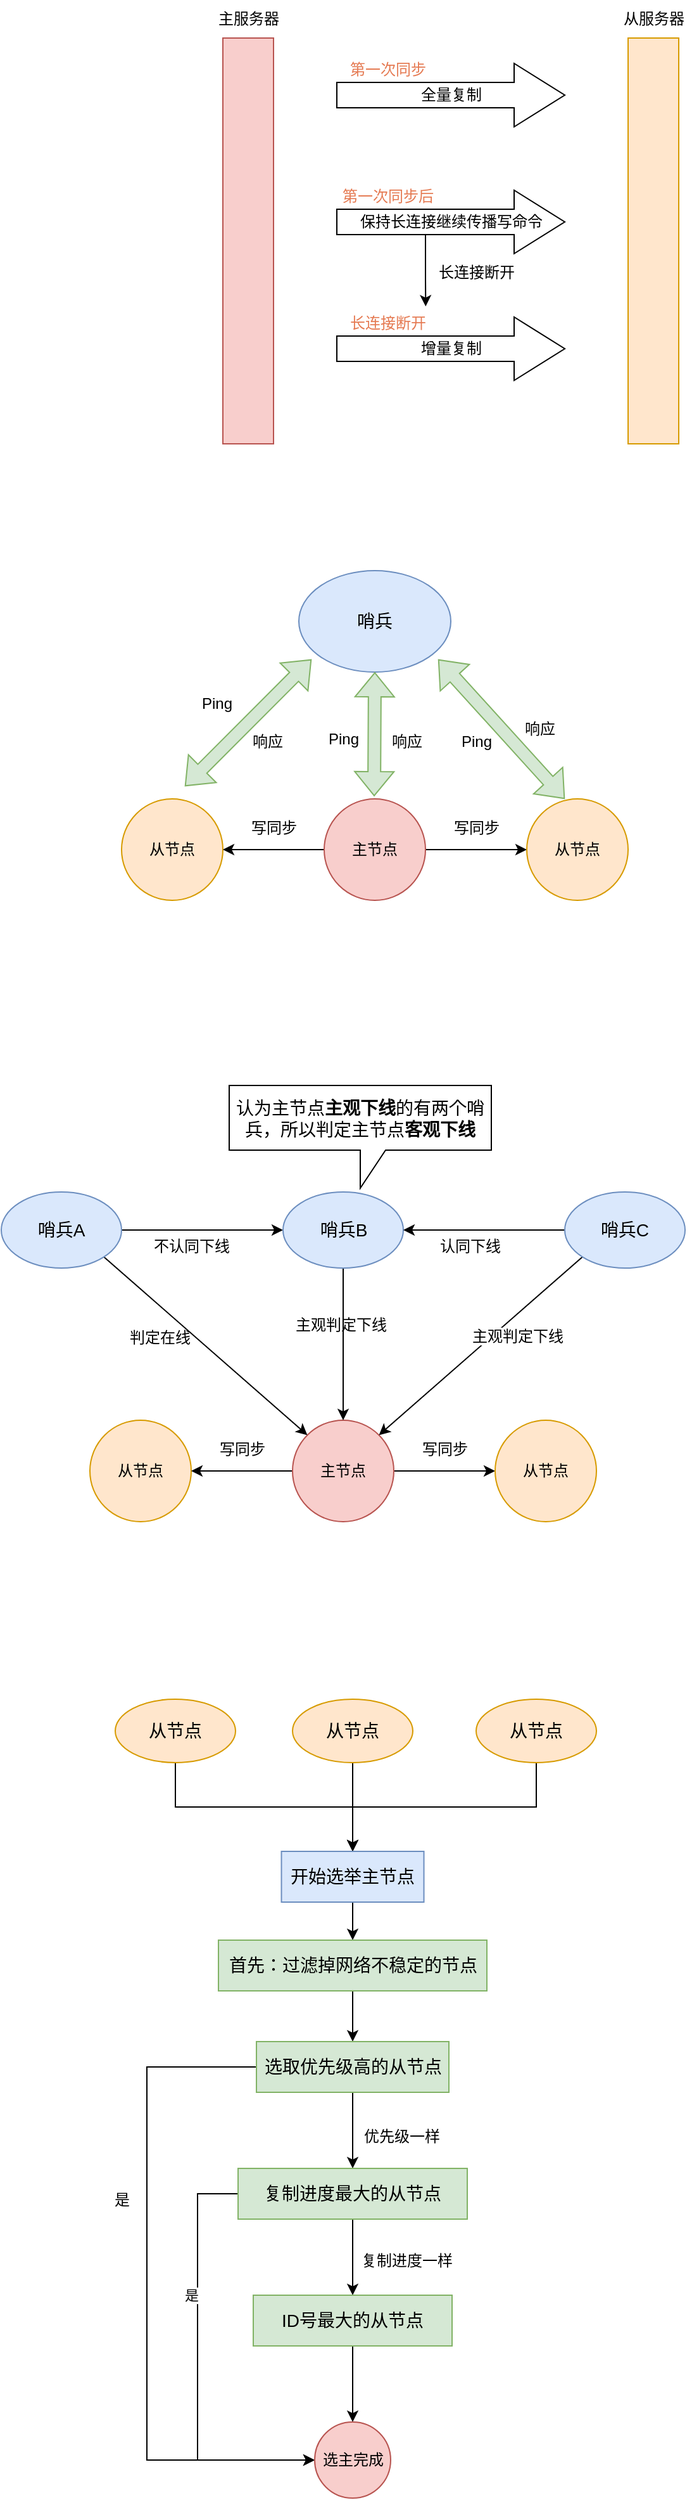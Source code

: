 <mxfile version="22.1.4" type="github">
  <diagram name="第 1 页" id="M0oQc9svi-WAukvlGGDK">
    <mxGraphModel dx="1635" dy="1141" grid="0" gridSize="10" guides="1" tooltips="1" connect="1" arrows="1" fold="1" page="0" pageScale="1" pageWidth="827" pageHeight="1169" math="0" shadow="0">
      <root>
        <mxCell id="0" />
        <mxCell id="1" parent="0" />
        <mxCell id="-ktmtNGJrPZWpCqtkS_9-4" value="" style="rounded=0;whiteSpace=wrap;html=1;fillColor=#f8cecc;strokeColor=#b85450;" parent="1" vertex="1">
          <mxGeometry x="80" y="-80" width="40" height="320" as="geometry" />
        </mxCell>
        <mxCell id="-ktmtNGJrPZWpCqtkS_9-5" value="全量复制" style="html=1;shadow=0;dashed=0;align=center;verticalAlign=middle;shape=mxgraph.arrows2.arrow;dy=0.6;dx=40;notch=0;" parent="1" vertex="1">
          <mxGeometry x="170" y="-60" width="180" height="50" as="geometry" />
        </mxCell>
        <mxCell id="-ktmtNGJrPZWpCqtkS_9-6" value="保持长连接继续传播写命令" style="html=1;shadow=0;dashed=0;align=center;verticalAlign=middle;shape=mxgraph.arrows2.arrow;dy=0.6;dx=40;notch=0;" parent="1" vertex="1">
          <mxGeometry x="170" y="40" width="180" height="50" as="geometry" />
        </mxCell>
        <mxCell id="-ktmtNGJrPZWpCqtkS_9-7" value="增量复制" style="html=1;shadow=0;dashed=0;align=center;verticalAlign=middle;shape=mxgraph.arrows2.arrow;dy=0.6;dx=40;notch=0;" parent="1" vertex="1">
          <mxGeometry x="170" y="140" width="180" height="50" as="geometry" />
        </mxCell>
        <mxCell id="-ktmtNGJrPZWpCqtkS_9-9" value="" style="rounded=0;whiteSpace=wrap;html=1;fillColor=#ffe6cc;strokeColor=#d79b00;" parent="1" vertex="1">
          <mxGeometry x="400" y="-80" width="40" height="320" as="geometry" />
        </mxCell>
        <mxCell id="-ktmtNGJrPZWpCqtkS_9-10" value="&lt;font color=&quot;#e57a52&quot;&gt;第一次同步&lt;/font&gt;" style="text;html=1;align=center;verticalAlign=middle;resizable=0;points=[];autosize=1;strokeColor=none;fillColor=none;" parent="1" vertex="1">
          <mxGeometry x="170" y="-70" width="80" height="30" as="geometry" />
        </mxCell>
        <mxCell id="-ktmtNGJrPZWpCqtkS_9-11" value="&lt;font color=&quot;#e57a52&quot;&gt;第一次同步后&lt;/font&gt;" style="text;html=1;align=center;verticalAlign=middle;resizable=0;points=[];autosize=1;strokeColor=none;fillColor=none;" parent="1" vertex="1">
          <mxGeometry x="160" y="30" width="100" height="30" as="geometry" />
        </mxCell>
        <mxCell id="-ktmtNGJrPZWpCqtkS_9-12" value="&lt;font color=&quot;#e57a52&quot;&gt;长连接断开&lt;/font&gt;" style="text;html=1;align=center;verticalAlign=middle;resizable=0;points=[];autosize=1;strokeColor=none;fillColor=none;" parent="1" vertex="1">
          <mxGeometry x="170" y="130" width="80" height="30" as="geometry" />
        </mxCell>
        <mxCell id="-ktmtNGJrPZWpCqtkS_9-13" value="主服务器" style="text;html=1;align=center;verticalAlign=middle;resizable=0;points=[];autosize=1;strokeColor=none;fillColor=none;" parent="1" vertex="1">
          <mxGeometry x="65" y="-110" width="70" height="30" as="geometry" />
        </mxCell>
        <mxCell id="-ktmtNGJrPZWpCqtkS_9-14" value="从服务器" style="text;html=1;align=center;verticalAlign=middle;resizable=0;points=[];autosize=1;strokeColor=none;fillColor=none;" parent="1" vertex="1">
          <mxGeometry x="385" y="-110" width="70" height="30" as="geometry" />
        </mxCell>
        <mxCell id="-ktmtNGJrPZWpCqtkS_9-15" style="edgeStyle=orthogonalEdgeStyle;rounded=0;orthogonalLoop=1;jettySize=auto;html=1;exitX=0;exitY=0;exitDx=70;exitDy=35;exitPerimeter=0;entryX=0.877;entryY=0.056;entryDx=0;entryDy=0;entryPerimeter=0;" parent="1" source="-ktmtNGJrPZWpCqtkS_9-6" target="-ktmtNGJrPZWpCqtkS_9-12" edge="1">
          <mxGeometry relative="1" as="geometry" />
        </mxCell>
        <mxCell id="-ktmtNGJrPZWpCqtkS_9-16" value="长连接断开" style="text;html=1;align=center;verticalAlign=middle;resizable=0;points=[];autosize=1;strokeColor=none;fillColor=none;" parent="1" vertex="1">
          <mxGeometry x="240" y="90" width="80" height="30" as="geometry" />
        </mxCell>
        <mxCell id="ijzWPlS6REOOT8l7aKSs-1" value="从节点" style="ellipse;whiteSpace=wrap;html=1;aspect=fixed;fillColor=#ffe6cc;strokeColor=#d79b00;" vertex="1" parent="1">
          <mxGeometry y="520" width="80" height="80" as="geometry" />
        </mxCell>
        <mxCell id="ijzWPlS6REOOT8l7aKSs-5" style="edgeStyle=orthogonalEdgeStyle;rounded=0;orthogonalLoop=1;jettySize=auto;html=1;exitX=0;exitY=0.5;exitDx=0;exitDy=0;entryX=1;entryY=0.5;entryDx=0;entryDy=0;" edge="1" parent="1" source="ijzWPlS6REOOT8l7aKSs-2" target="ijzWPlS6REOOT8l7aKSs-1">
          <mxGeometry relative="1" as="geometry" />
        </mxCell>
        <mxCell id="ijzWPlS6REOOT8l7aKSs-6" style="edgeStyle=orthogonalEdgeStyle;rounded=0;orthogonalLoop=1;jettySize=auto;html=1;exitX=1;exitY=0.5;exitDx=0;exitDy=0;" edge="1" parent="1" source="ijzWPlS6REOOT8l7aKSs-2" target="ijzWPlS6REOOT8l7aKSs-3">
          <mxGeometry relative="1" as="geometry" />
        </mxCell>
        <mxCell id="ijzWPlS6REOOT8l7aKSs-2" value="主节点" style="ellipse;whiteSpace=wrap;html=1;aspect=fixed;fillColor=#f8cecc;strokeColor=#b85450;" vertex="1" parent="1">
          <mxGeometry x="160" y="520" width="80" height="80" as="geometry" />
        </mxCell>
        <mxCell id="ijzWPlS6REOOT8l7aKSs-3" value="从节点" style="ellipse;whiteSpace=wrap;html=1;aspect=fixed;fillColor=#ffe6cc;strokeColor=#d79b00;" vertex="1" parent="1">
          <mxGeometry x="320" y="520" width="80" height="80" as="geometry" />
        </mxCell>
        <mxCell id="ijzWPlS6REOOT8l7aKSs-4" value="&lt;font style=&quot;font-size: 14px;&quot;&gt;哨兵&lt;/font&gt;" style="ellipse;whiteSpace=wrap;html=1;fillColor=#dae8fc;strokeColor=#6c8ebf;" vertex="1" parent="1">
          <mxGeometry x="140" y="340" width="120" height="80" as="geometry" />
        </mxCell>
        <mxCell id="ijzWPlS6REOOT8l7aKSs-7" value="写同步" style="text;html=1;align=center;verticalAlign=middle;resizable=0;points=[];autosize=1;strokeColor=none;fillColor=none;" vertex="1" parent="1">
          <mxGeometry x="250" y="528" width="60" height="30" as="geometry" />
        </mxCell>
        <mxCell id="ijzWPlS6REOOT8l7aKSs-8" value="写同步" style="text;html=1;align=center;verticalAlign=middle;resizable=0;points=[];autosize=1;strokeColor=none;fillColor=none;" vertex="1" parent="1">
          <mxGeometry x="90" y="528" width="60" height="30" as="geometry" />
        </mxCell>
        <mxCell id="ijzWPlS6REOOT8l7aKSs-21" value="" style="shape=flexArrow;endArrow=classic;startArrow=classic;html=1;rounded=0;fillColor=#d5e8d4;strokeColor=#82b366;" edge="1" parent="1">
          <mxGeometry width="100" height="100" relative="1" as="geometry">
            <mxPoint x="50" y="510" as="sourcePoint" />
            <mxPoint x="150" y="410" as="targetPoint" />
          </mxGeometry>
        </mxCell>
        <mxCell id="ijzWPlS6REOOT8l7aKSs-22" value="Ping" style="text;html=1;align=center;verticalAlign=middle;resizable=0;points=[];autosize=1;strokeColor=none;fillColor=none;" vertex="1" parent="1">
          <mxGeometry x="50" y="430" width="50" height="30" as="geometry" />
        </mxCell>
        <mxCell id="ijzWPlS6REOOT8l7aKSs-23" value="响应" style="text;html=1;align=center;verticalAlign=middle;resizable=0;points=[];autosize=1;strokeColor=none;fillColor=none;" vertex="1" parent="1">
          <mxGeometry x="90" y="460" width="50" height="30" as="geometry" />
        </mxCell>
        <mxCell id="ijzWPlS6REOOT8l7aKSs-24" value="" style="shape=flexArrow;endArrow=classic;startArrow=classic;html=1;rounded=0;fillColor=#d5e8d4;strokeColor=#82b366;" edge="1" parent="1">
          <mxGeometry width="100" height="100" relative="1" as="geometry">
            <mxPoint x="199.5" y="518" as="sourcePoint" />
            <mxPoint x="200" y="420" as="targetPoint" />
          </mxGeometry>
        </mxCell>
        <mxCell id="ijzWPlS6REOOT8l7aKSs-25" value="Ping" style="text;html=1;align=center;verticalAlign=middle;resizable=0;points=[];autosize=1;strokeColor=none;fillColor=none;" vertex="1" parent="1">
          <mxGeometry x="150" y="458" width="50" height="30" as="geometry" />
        </mxCell>
        <mxCell id="ijzWPlS6REOOT8l7aKSs-26" value="响应" style="text;html=1;align=center;verticalAlign=middle;resizable=0;points=[];autosize=1;strokeColor=none;fillColor=none;" vertex="1" parent="1">
          <mxGeometry x="200" y="460" width="50" height="30" as="geometry" />
        </mxCell>
        <mxCell id="ijzWPlS6REOOT8l7aKSs-28" value="" style="shape=flexArrow;endArrow=classic;startArrow=classic;html=1;rounded=0;entryX=0.917;entryY=0.875;entryDx=0;entryDy=0;entryPerimeter=0;fillColor=#d5e8d4;strokeColor=#82b366;" edge="1" parent="1" target="ijzWPlS6REOOT8l7aKSs-4">
          <mxGeometry width="100" height="100" relative="1" as="geometry">
            <mxPoint x="350" y="520" as="sourcePoint" />
            <mxPoint x="540" y="360" as="targetPoint" />
          </mxGeometry>
        </mxCell>
        <mxCell id="ijzWPlS6REOOT8l7aKSs-29" value="Ping" style="text;html=1;align=center;verticalAlign=middle;resizable=0;points=[];autosize=1;strokeColor=none;fillColor=none;" vertex="1" parent="1">
          <mxGeometry x="255" y="460" width="50" height="30" as="geometry" />
        </mxCell>
        <mxCell id="ijzWPlS6REOOT8l7aKSs-30" value="响应" style="text;html=1;align=center;verticalAlign=middle;resizable=0;points=[];autosize=1;strokeColor=none;fillColor=none;" vertex="1" parent="1">
          <mxGeometry x="305" y="450" width="50" height="30" as="geometry" />
        </mxCell>
        <mxCell id="ijzWPlS6REOOT8l7aKSs-31" value="从节点" style="ellipse;whiteSpace=wrap;html=1;aspect=fixed;fillColor=#ffe6cc;strokeColor=#d79b00;" vertex="1" parent="1">
          <mxGeometry x="-25" y="1010" width="80" height="80" as="geometry" />
        </mxCell>
        <mxCell id="ijzWPlS6REOOT8l7aKSs-32" style="edgeStyle=orthogonalEdgeStyle;rounded=0;orthogonalLoop=1;jettySize=auto;html=1;exitX=0;exitY=0.5;exitDx=0;exitDy=0;entryX=1;entryY=0.5;entryDx=0;entryDy=0;" edge="1" parent="1" source="ijzWPlS6REOOT8l7aKSs-34" target="ijzWPlS6REOOT8l7aKSs-31">
          <mxGeometry relative="1" as="geometry" />
        </mxCell>
        <mxCell id="ijzWPlS6REOOT8l7aKSs-33" style="edgeStyle=orthogonalEdgeStyle;rounded=0;orthogonalLoop=1;jettySize=auto;html=1;exitX=1;exitY=0.5;exitDx=0;exitDy=0;" edge="1" parent="1" source="ijzWPlS6REOOT8l7aKSs-34" target="ijzWPlS6REOOT8l7aKSs-35">
          <mxGeometry relative="1" as="geometry" />
        </mxCell>
        <mxCell id="ijzWPlS6REOOT8l7aKSs-34" value="主节点" style="ellipse;whiteSpace=wrap;html=1;aspect=fixed;fillColor=#f8cecc;strokeColor=#b85450;" vertex="1" parent="1">
          <mxGeometry x="135" y="1010" width="80" height="80" as="geometry" />
        </mxCell>
        <mxCell id="ijzWPlS6REOOT8l7aKSs-35" value="从节点" style="ellipse;whiteSpace=wrap;html=1;aspect=fixed;fillColor=#ffe6cc;strokeColor=#d79b00;" vertex="1" parent="1">
          <mxGeometry x="295" y="1010" width="80" height="80" as="geometry" />
        </mxCell>
        <mxCell id="ijzWPlS6REOOT8l7aKSs-50" style="rounded=0;orthogonalLoop=1;jettySize=auto;html=1;exitX=1;exitY=1;exitDx=0;exitDy=0;entryX=0;entryY=0;entryDx=0;entryDy=0;" edge="1" parent="1" source="ijzWPlS6REOOT8l7aKSs-36" target="ijzWPlS6REOOT8l7aKSs-34">
          <mxGeometry relative="1" as="geometry" />
        </mxCell>
        <mxCell id="ijzWPlS6REOOT8l7aKSs-59" style="edgeStyle=orthogonalEdgeStyle;rounded=0;orthogonalLoop=1;jettySize=auto;html=1;exitX=1;exitY=0.5;exitDx=0;exitDy=0;" edge="1" parent="1" source="ijzWPlS6REOOT8l7aKSs-36" target="ijzWPlS6REOOT8l7aKSs-48">
          <mxGeometry relative="1" as="geometry" />
        </mxCell>
        <mxCell id="ijzWPlS6REOOT8l7aKSs-36" value="&lt;font style=&quot;font-size: 14px;&quot;&gt;哨兵A&lt;/font&gt;" style="ellipse;whiteSpace=wrap;html=1;fillColor=#dae8fc;strokeColor=#6c8ebf;" vertex="1" parent="1">
          <mxGeometry x="-95" y="830" width="95" height="60" as="geometry" />
        </mxCell>
        <mxCell id="ijzWPlS6REOOT8l7aKSs-37" value="写同步" style="text;html=1;align=center;verticalAlign=middle;resizable=0;points=[];autosize=1;strokeColor=none;fillColor=none;" vertex="1" parent="1">
          <mxGeometry x="225" y="1018" width="60" height="30" as="geometry" />
        </mxCell>
        <mxCell id="ijzWPlS6REOOT8l7aKSs-38" value="写同步" style="text;html=1;align=center;verticalAlign=middle;resizable=0;points=[];autosize=1;strokeColor=none;fillColor=none;" vertex="1" parent="1">
          <mxGeometry x="65" y="1018" width="60" height="30" as="geometry" />
        </mxCell>
        <mxCell id="ijzWPlS6REOOT8l7aKSs-52" style="edgeStyle=orthogonalEdgeStyle;rounded=0;orthogonalLoop=1;jettySize=auto;html=1;exitX=0.5;exitY=1;exitDx=0;exitDy=0;" edge="1" parent="1" source="ijzWPlS6REOOT8l7aKSs-48" target="ijzWPlS6REOOT8l7aKSs-34">
          <mxGeometry relative="1" as="geometry" />
        </mxCell>
        <mxCell id="ijzWPlS6REOOT8l7aKSs-48" value="&lt;font style=&quot;font-size: 14px;&quot;&gt;哨兵B&lt;/font&gt;" style="ellipse;whiteSpace=wrap;html=1;fillColor=#dae8fc;strokeColor=#6c8ebf;" vertex="1" parent="1">
          <mxGeometry x="127.5" y="830" width="95" height="60" as="geometry" />
        </mxCell>
        <mxCell id="ijzWPlS6REOOT8l7aKSs-51" style="rounded=0;orthogonalLoop=1;jettySize=auto;html=1;exitX=0;exitY=1;exitDx=0;exitDy=0;entryX=1;entryY=0;entryDx=0;entryDy=0;" edge="1" parent="1" source="ijzWPlS6REOOT8l7aKSs-49" target="ijzWPlS6REOOT8l7aKSs-34">
          <mxGeometry relative="1" as="geometry" />
        </mxCell>
        <mxCell id="ijzWPlS6REOOT8l7aKSs-57" style="edgeStyle=orthogonalEdgeStyle;rounded=0;orthogonalLoop=1;jettySize=auto;html=1;exitX=0;exitY=0.5;exitDx=0;exitDy=0;entryX=1;entryY=0.5;entryDx=0;entryDy=0;" edge="1" parent="1" source="ijzWPlS6REOOT8l7aKSs-49" target="ijzWPlS6REOOT8l7aKSs-48">
          <mxGeometry relative="1" as="geometry" />
        </mxCell>
        <mxCell id="ijzWPlS6REOOT8l7aKSs-49" value="&lt;font style=&quot;font-size: 14px;&quot;&gt;哨兵C&lt;/font&gt;" style="ellipse;whiteSpace=wrap;html=1;fillColor=#dae8fc;strokeColor=#6c8ebf;" vertex="1" parent="1">
          <mxGeometry x="350" y="830" width="95" height="60" as="geometry" />
        </mxCell>
        <mxCell id="ijzWPlS6REOOT8l7aKSs-53" value="判定在线" style="text;html=1;align=center;verticalAlign=middle;resizable=0;points=[];autosize=1;strokeColor=none;fillColor=none;" vertex="1" parent="1">
          <mxGeometry x="-5" y="930" width="70" height="30" as="geometry" />
        </mxCell>
        <mxCell id="ijzWPlS6REOOT8l7aKSs-54" value="主观判定下线" style="text;html=1;align=center;verticalAlign=middle;resizable=0;points=[];autosize=1;strokeColor=none;fillColor=none;" vertex="1" parent="1">
          <mxGeometry x="122.5" y="920" width="100" height="30" as="geometry" />
        </mxCell>
        <mxCell id="ijzWPlS6REOOT8l7aKSs-56" value="&lt;span style=&quot;color: rgb(0, 0, 0); font-family: Helvetica; font-size: 12px; font-style: normal; font-variant-ligatures: normal; font-variant-caps: normal; font-weight: 400; letter-spacing: normal; orphans: 2; text-align: center; text-indent: 0px; text-transform: none; widows: 2; word-spacing: 0px; -webkit-text-stroke-width: 0px; background-color: rgb(255, 255, 255); text-decoration-thickness: initial; text-decoration-style: initial; text-decoration-color: initial; float: none; display: inline !important;&quot;&gt;主观判定下线&lt;/span&gt;" style="text;whiteSpace=wrap;html=1;" vertex="1" parent="1">
          <mxGeometry x="275" y="930" width="90" height="30" as="geometry" />
        </mxCell>
        <mxCell id="ijzWPlS6REOOT8l7aKSs-58" value="认同下线" style="text;html=1;align=center;verticalAlign=middle;resizable=0;points=[];autosize=1;strokeColor=none;fillColor=none;" vertex="1" parent="1">
          <mxGeometry x="240" y="858" width="70" height="30" as="geometry" />
        </mxCell>
        <mxCell id="ijzWPlS6REOOT8l7aKSs-60" value="不认同下线" style="text;html=1;align=center;verticalAlign=middle;resizable=0;points=[];autosize=1;strokeColor=none;fillColor=none;" vertex="1" parent="1">
          <mxGeometry x="15" y="858" width="80" height="30" as="geometry" />
        </mxCell>
        <mxCell id="ijzWPlS6REOOT8l7aKSs-61" value="&lt;font style=&quot;font-size: 14px;&quot;&gt;认为主节点&lt;b&gt;主观下线&lt;/b&gt;的有两个哨兵，所以判定主节点&lt;b&gt;客观下线&lt;/b&gt;&lt;/font&gt;" style="shape=callout;whiteSpace=wrap;html=1;perimeter=calloutPerimeter;" vertex="1" parent="1">
          <mxGeometry x="85" y="746" width="207" height="81" as="geometry" />
        </mxCell>
        <mxCell id="ijzWPlS6REOOT8l7aKSs-67" style="edgeStyle=orthogonalEdgeStyle;rounded=0;orthogonalLoop=1;jettySize=auto;html=1;exitX=0.5;exitY=1;exitDx=0;exitDy=0;entryX=0.5;entryY=0;entryDx=0;entryDy=0;" edge="1" parent="1" source="ijzWPlS6REOOT8l7aKSs-63" target="ijzWPlS6REOOT8l7aKSs-66">
          <mxGeometry relative="1" as="geometry" />
        </mxCell>
        <mxCell id="ijzWPlS6REOOT8l7aKSs-63" value="&lt;font style=&quot;font-size: 14px;&quot;&gt;从节点&lt;/font&gt;" style="ellipse;whiteSpace=wrap;html=1;fillColor=#ffe6cc;strokeColor=#d79b00;" vertex="1" parent="1">
          <mxGeometry x="-5" y="1230" width="95" height="50" as="geometry" />
        </mxCell>
        <mxCell id="ijzWPlS6REOOT8l7aKSs-68" style="edgeStyle=orthogonalEdgeStyle;rounded=0;orthogonalLoop=1;jettySize=auto;html=1;exitX=0.5;exitY=1;exitDx=0;exitDy=0;entryX=0.5;entryY=0;entryDx=0;entryDy=0;" edge="1" parent="1" source="ijzWPlS6REOOT8l7aKSs-64" target="ijzWPlS6REOOT8l7aKSs-66">
          <mxGeometry relative="1" as="geometry" />
        </mxCell>
        <mxCell id="ijzWPlS6REOOT8l7aKSs-64" value="&lt;font style=&quot;font-size: 14px;&quot;&gt;从节点&lt;/font&gt;" style="ellipse;whiteSpace=wrap;html=1;fillColor=#ffe6cc;strokeColor=#d79b00;" vertex="1" parent="1">
          <mxGeometry x="135" y="1230" width="95" height="50" as="geometry" />
        </mxCell>
        <mxCell id="ijzWPlS6REOOT8l7aKSs-69" style="edgeStyle=orthogonalEdgeStyle;rounded=0;orthogonalLoop=1;jettySize=auto;html=1;exitX=0.5;exitY=1;exitDx=0;exitDy=0;entryX=0.5;entryY=0;entryDx=0;entryDy=0;" edge="1" parent="1" source="ijzWPlS6REOOT8l7aKSs-65" target="ijzWPlS6REOOT8l7aKSs-66">
          <mxGeometry relative="1" as="geometry" />
        </mxCell>
        <mxCell id="ijzWPlS6REOOT8l7aKSs-65" value="&lt;font style=&quot;font-size: 14px;&quot;&gt;从节点&lt;/font&gt;" style="ellipse;whiteSpace=wrap;html=1;fillColor=#ffe6cc;strokeColor=#d79b00;" vertex="1" parent="1">
          <mxGeometry x="280" y="1230" width="95" height="50" as="geometry" />
        </mxCell>
        <mxCell id="ijzWPlS6REOOT8l7aKSs-71" style="edgeStyle=orthogonalEdgeStyle;rounded=0;orthogonalLoop=1;jettySize=auto;html=1;exitX=0.5;exitY=1;exitDx=0;exitDy=0;entryX=0.5;entryY=0;entryDx=0;entryDy=0;" edge="1" parent="1" source="ijzWPlS6REOOT8l7aKSs-66" target="ijzWPlS6REOOT8l7aKSs-70">
          <mxGeometry relative="1" as="geometry" />
        </mxCell>
        <mxCell id="ijzWPlS6REOOT8l7aKSs-66" value="&lt;font style=&quot;font-size: 14px;&quot;&gt;开始选举主节点&lt;/font&gt;" style="rounded=0;whiteSpace=wrap;html=1;fillColor=#dae8fc;strokeColor=#6c8ebf;" vertex="1" parent="1">
          <mxGeometry x="126.25" y="1350" width="112.5" height="40" as="geometry" />
        </mxCell>
        <mxCell id="ijzWPlS6REOOT8l7aKSs-73" style="edgeStyle=orthogonalEdgeStyle;rounded=0;orthogonalLoop=1;jettySize=auto;html=1;exitX=0.5;exitY=1;exitDx=0;exitDy=0;entryX=0.5;entryY=0;entryDx=0;entryDy=0;" edge="1" parent="1" source="ijzWPlS6REOOT8l7aKSs-70" target="ijzWPlS6REOOT8l7aKSs-72">
          <mxGeometry relative="1" as="geometry" />
        </mxCell>
        <mxCell id="ijzWPlS6REOOT8l7aKSs-70" value="&lt;font style=&quot;font-size: 14px;&quot;&gt;首先：过滤掉网络不稳定的节点&lt;/font&gt;" style="rounded=0;whiteSpace=wrap;html=1;fillColor=#d5e8d4;strokeColor=#82b366;" vertex="1" parent="1">
          <mxGeometry x="76.5" y="1420" width="212" height="40" as="geometry" />
        </mxCell>
        <mxCell id="ijzWPlS6REOOT8l7aKSs-75" style="edgeStyle=orthogonalEdgeStyle;rounded=0;orthogonalLoop=1;jettySize=auto;html=1;exitX=0.5;exitY=1;exitDx=0;exitDy=0;" edge="1" parent="1" source="ijzWPlS6REOOT8l7aKSs-72" target="ijzWPlS6REOOT8l7aKSs-74">
          <mxGeometry relative="1" as="geometry" />
        </mxCell>
        <mxCell id="ijzWPlS6REOOT8l7aKSs-82" style="edgeStyle=orthogonalEdgeStyle;rounded=0;orthogonalLoop=1;jettySize=auto;html=1;exitX=0;exitY=0.5;exitDx=0;exitDy=0;entryX=0;entryY=0.5;entryDx=0;entryDy=0;" edge="1" parent="1" source="ijzWPlS6REOOT8l7aKSs-72" target="ijzWPlS6REOOT8l7aKSs-78">
          <mxGeometry relative="1" as="geometry">
            <Array as="points">
              <mxPoint x="20" y="1520" />
              <mxPoint x="20" y="1830" />
            </Array>
          </mxGeometry>
        </mxCell>
        <mxCell id="ijzWPlS6REOOT8l7aKSs-72" value="&lt;font style=&quot;font-size: 14px;&quot;&gt;选取优先级高的从节点&lt;/font&gt;" style="rounded=0;whiteSpace=wrap;html=1;fillColor=#d5e8d4;strokeColor=#82b366;" vertex="1" parent="1">
          <mxGeometry x="106.5" y="1500" width="152" height="40" as="geometry" />
        </mxCell>
        <mxCell id="ijzWPlS6REOOT8l7aKSs-77" style="edgeStyle=orthogonalEdgeStyle;rounded=0;orthogonalLoop=1;jettySize=auto;html=1;exitX=0.5;exitY=1;exitDx=0;exitDy=0;" edge="1" parent="1" source="ijzWPlS6REOOT8l7aKSs-74" target="ijzWPlS6REOOT8l7aKSs-76">
          <mxGeometry relative="1" as="geometry" />
        </mxCell>
        <mxCell id="ijzWPlS6REOOT8l7aKSs-83" style="edgeStyle=orthogonalEdgeStyle;rounded=0;orthogonalLoop=1;jettySize=auto;html=1;exitX=0;exitY=0.5;exitDx=0;exitDy=0;entryX=0;entryY=0.5;entryDx=0;entryDy=0;" edge="1" parent="1" source="ijzWPlS6REOOT8l7aKSs-74" target="ijzWPlS6REOOT8l7aKSs-78">
          <mxGeometry relative="1" as="geometry">
            <Array as="points">
              <mxPoint x="60" y="1620" />
              <mxPoint x="60" y="1830" />
            </Array>
          </mxGeometry>
        </mxCell>
        <mxCell id="ijzWPlS6REOOT8l7aKSs-85" value="是" style="edgeLabel;html=1;align=center;verticalAlign=middle;resizable=0;points=[];" vertex="1" connectable="0" parent="ijzWPlS6REOOT8l7aKSs-83">
          <mxGeometry x="-0.223" y="1" relative="1" as="geometry">
            <mxPoint x="-6" y="-18" as="offset" />
          </mxGeometry>
        </mxCell>
        <mxCell id="ijzWPlS6REOOT8l7aKSs-74" value="&lt;font style=&quot;font-size: 14px;&quot;&gt;复制进度最大的从节点&lt;/font&gt;" style="rounded=0;whiteSpace=wrap;html=1;fillColor=#d5e8d4;strokeColor=#82b366;" vertex="1" parent="1">
          <mxGeometry x="92" y="1600" width="181" height="40" as="geometry" />
        </mxCell>
        <mxCell id="ijzWPlS6REOOT8l7aKSs-81" style="edgeStyle=orthogonalEdgeStyle;rounded=0;orthogonalLoop=1;jettySize=auto;html=1;exitX=0.5;exitY=1;exitDx=0;exitDy=0;entryX=0.5;entryY=0;entryDx=0;entryDy=0;" edge="1" parent="1" source="ijzWPlS6REOOT8l7aKSs-76" target="ijzWPlS6REOOT8l7aKSs-78">
          <mxGeometry relative="1" as="geometry" />
        </mxCell>
        <mxCell id="ijzWPlS6REOOT8l7aKSs-76" value="&lt;font style=&quot;font-size: 14px;&quot;&gt;ID号最大的从节点&lt;/font&gt;" style="rounded=0;whiteSpace=wrap;html=1;fillColor=#d5e8d4;strokeColor=#82b366;" vertex="1" parent="1">
          <mxGeometry x="104" y="1700" width="157" height="40" as="geometry" />
        </mxCell>
        <mxCell id="ijzWPlS6REOOT8l7aKSs-78" value="选主完成" style="ellipse;whiteSpace=wrap;html=1;aspect=fixed;fillColor=#f8cecc;strokeColor=#b85450;" vertex="1" parent="1">
          <mxGeometry x="152.5" y="1800" width="60" height="60" as="geometry" />
        </mxCell>
        <mxCell id="ijzWPlS6REOOT8l7aKSs-79" value="优先级一样" style="text;html=1;align=center;verticalAlign=middle;resizable=0;points=[];autosize=1;strokeColor=none;fillColor=none;" vertex="1" parent="1">
          <mxGeometry x="181" y="1560" width="80" height="30" as="geometry" />
        </mxCell>
        <mxCell id="ijzWPlS6REOOT8l7aKSs-80" value="复制进度一样" style="text;html=1;align=center;verticalAlign=middle;resizable=0;points=[];autosize=1;strokeColor=none;fillColor=none;" vertex="1" parent="1">
          <mxGeometry x="175" y="1658" width="100" height="30" as="geometry" />
        </mxCell>
        <mxCell id="ijzWPlS6REOOT8l7aKSs-86" value="是" style="text;html=1;align=center;verticalAlign=middle;resizable=0;points=[];autosize=1;strokeColor=none;fillColor=none;" vertex="1" parent="1">
          <mxGeometry x="-20" y="1610" width="40" height="30" as="geometry" />
        </mxCell>
      </root>
    </mxGraphModel>
  </diagram>
</mxfile>
